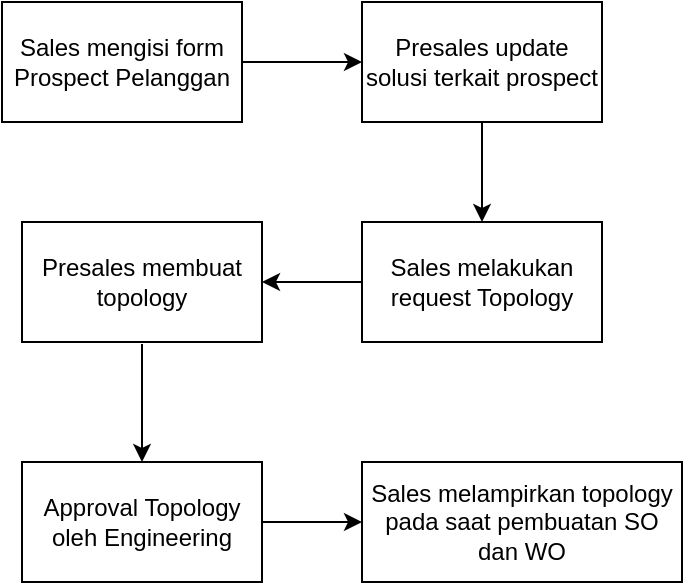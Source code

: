 <mxfile version="11.0.7" type="github"><diagram id="5KRsEOmjlLN5ySOUy6Z9" name="Page-1"><mxGraphModel dx="472" dy="414" grid="1" gridSize="10" guides="1" tooltips="1" connect="1" arrows="1" fold="1" page="1" pageScale="1" pageWidth="850" pageHeight="1100" math="0" shadow="0"><root><mxCell id="0"/><mxCell id="1" parent="0"/><mxCell id="FOUjvc7yQOBgrcsYIYVT-1" value="Sales mengisi form Prospect Pelanggan" style="rounded=0;whiteSpace=wrap;html=1;" vertex="1" parent="1"><mxGeometry x="20" y="20" width="120" height="60" as="geometry"/></mxCell><mxCell id="FOUjvc7yQOBgrcsYIYVT-2" value="Presales update solusi terkait prospect" style="rounded=0;whiteSpace=wrap;html=1;" vertex="1" parent="1"><mxGeometry x="200" y="20" width="120" height="60" as="geometry"/></mxCell><mxCell id="FOUjvc7yQOBgrcsYIYVT-3" value="Sales melakukan request Topology" style="rounded=0;whiteSpace=wrap;html=1;" vertex="1" parent="1"><mxGeometry x="200" y="130" width="120" height="60" as="geometry"/></mxCell><mxCell id="FOUjvc7yQOBgrcsYIYVT-4" value="Presales membuat topology" style="rounded=0;whiteSpace=wrap;html=1;" vertex="1" parent="1"><mxGeometry x="30" y="130" width="120" height="60" as="geometry"/></mxCell><mxCell id="FOUjvc7yQOBgrcsYIYVT-5" value="Approval Topology oleh Engineering" style="rounded=0;whiteSpace=wrap;html=1;" vertex="1" parent="1"><mxGeometry x="30" y="250" width="120" height="60" as="geometry"/></mxCell><mxCell id="FOUjvc7yQOBgrcsYIYVT-6" value="Sales melampirkan topology pada saat pembuatan SO dan WO" style="rounded=0;whiteSpace=wrap;html=1;" vertex="1" parent="1"><mxGeometry x="200" y="250" width="160" height="60" as="geometry"/></mxCell><mxCell id="FOUjvc7yQOBgrcsYIYVT-7" value="" style="endArrow=classic;html=1;exitX=1;exitY=0.5;exitDx=0;exitDy=0;entryX=0;entryY=0.5;entryDx=0;entryDy=0;" edge="1" parent="1" source="FOUjvc7yQOBgrcsYIYVT-1" target="FOUjvc7yQOBgrcsYIYVT-2"><mxGeometry width="50" height="50" relative="1" as="geometry"><mxPoint x="129.289" y="100" as="sourcePoint"/><mxPoint x="140" y="50" as="targetPoint"/></mxGeometry></mxCell><mxCell id="FOUjvc7yQOBgrcsYIYVT-8" value="" style="endArrow=classic;html=1;exitX=0.5;exitY=1;exitDx=0;exitDy=0;entryX=0.5;entryY=0;entryDx=0;entryDy=0;" edge="1" parent="1" source="FOUjvc7yQOBgrcsYIYVT-2" target="FOUjvc7yQOBgrcsYIYVT-3"><mxGeometry width="50" height="50" relative="1" as="geometry"><mxPoint x="260" y="130" as="sourcePoint"/><mxPoint x="310" y="80" as="targetPoint"/></mxGeometry></mxCell><mxCell id="FOUjvc7yQOBgrcsYIYVT-9" value="" style="endArrow=classic;html=1;exitX=0;exitY=0.5;exitDx=0;exitDy=0;entryX=1;entryY=0.5;entryDx=0;entryDy=0;" edge="1" parent="1" source="FOUjvc7yQOBgrcsYIYVT-3" target="FOUjvc7yQOBgrcsYIYVT-4"><mxGeometry width="50" height="50" relative="1" as="geometry"><mxPoint x="150" y="190" as="sourcePoint"/><mxPoint x="200" y="140" as="targetPoint"/></mxGeometry></mxCell><mxCell id="FOUjvc7yQOBgrcsYIYVT-10" value="" style="endArrow=classic;html=1;entryX=0.5;entryY=0;entryDx=0;entryDy=0;" edge="1" parent="1" target="FOUjvc7yQOBgrcsYIYVT-5"><mxGeometry width="50" height="50" relative="1" as="geometry"><mxPoint x="90" y="191" as="sourcePoint"/><mxPoint x="110" y="200" as="targetPoint"/></mxGeometry></mxCell><mxCell id="FOUjvc7yQOBgrcsYIYVT-11" value="" style="endArrow=classic;html=1;exitX=1;exitY=0.5;exitDx=0;exitDy=0;" edge="1" parent="1" source="FOUjvc7yQOBgrcsYIYVT-5" target="FOUjvc7yQOBgrcsYIYVT-6"><mxGeometry width="50" height="50" relative="1" as="geometry"><mxPoint x="220" y="250" as="sourcePoint"/><mxPoint x="270" y="200" as="targetPoint"/></mxGeometry></mxCell></root></mxGraphModel></diagram></mxfile>